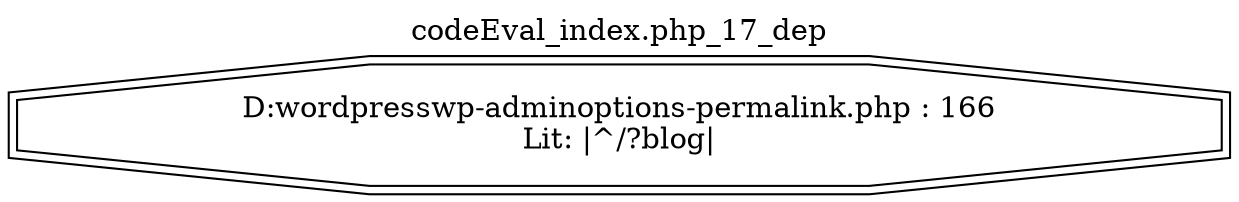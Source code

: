 digraph cfg {
  label="codeEval_index.php_17_dep";
  labelloc=t;
  n1 [shape=doubleoctagon, label="D:\wordpress\wp-admin\options-permalink.php : 166\nLit: |^/?blog|\n"];
}
